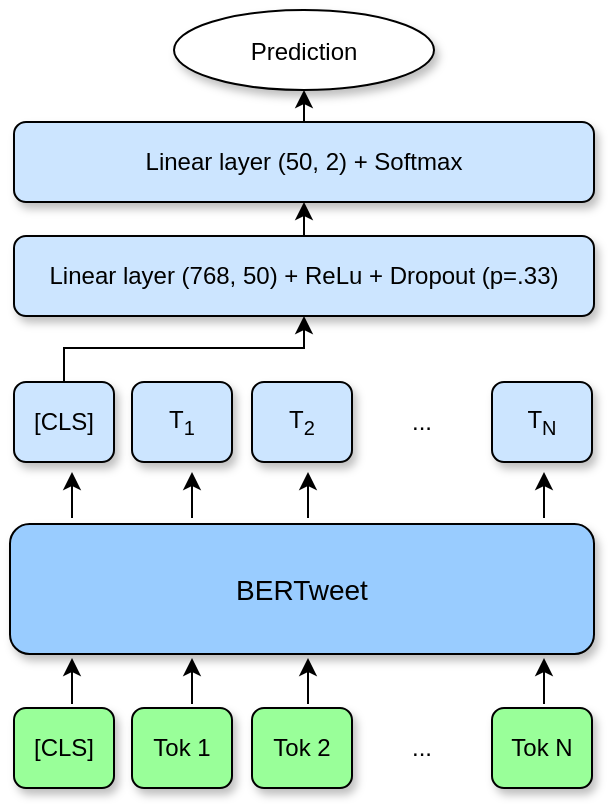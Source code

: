 <mxfile version="15.8.6" type="device"><diagram id="FoGJoFUqvwI7du_EIIog" name="Page-1"><mxGraphModel dx="1272" dy="870" grid="0" gridSize="10" guides="1" tooltips="1" connect="1" arrows="1" fold="1" page="0" pageScale="1" pageWidth="850" pageHeight="1100" math="0" shadow="0"><root><mxCell id="0"/><mxCell id="1" parent="0"/><mxCell id="Neubkx_Dgfgu9mwPYC-C-4" value="[CLS]" style="text;html=1;strokeColor=default;fillColor=#99FF99;align=center;verticalAlign=middle;whiteSpace=wrap;rounded=1;labelBackgroundColor=none;shadow=1;" vertex="1" parent="1"><mxGeometry x="230" y="630" width="50" height="40" as="geometry"/></mxCell><mxCell id="Neubkx_Dgfgu9mwPYC-C-6" value="Tok 1" style="text;html=1;strokeColor=default;fillColor=#99FF99;align=center;verticalAlign=middle;whiteSpace=wrap;rounded=1;labelBackgroundColor=none;shadow=1;" vertex="1" parent="1"><mxGeometry x="289" y="630" width="50" height="40" as="geometry"/></mxCell><mxCell id="Neubkx_Dgfgu9mwPYC-C-7" value="Tok 2" style="text;html=1;strokeColor=default;fillColor=#99FF99;align=center;verticalAlign=middle;whiteSpace=wrap;rounded=1;labelBackgroundColor=none;shadow=1;" vertex="1" parent="1"><mxGeometry x="349" y="630" width="50" height="40" as="geometry"/></mxCell><mxCell id="Neubkx_Dgfgu9mwPYC-C-8" value="Tok N" style="text;html=1;strokeColor=default;fillColor=#99FF99;align=center;verticalAlign=middle;whiteSpace=wrap;rounded=1;labelBackgroundColor=none;shadow=1;" vertex="1" parent="1"><mxGeometry x="469" y="630" width="50" height="40" as="geometry"/></mxCell><mxCell id="Neubkx_Dgfgu9mwPYC-C-10" value="..." style="text;html=1;strokeColor=none;fillColor=none;align=center;verticalAlign=middle;whiteSpace=wrap;rounded=0;labelBackgroundColor=none;shadow=1;" vertex="1" parent="1"><mxGeometry x="409" y="630" width="50" height="40" as="geometry"/></mxCell><mxCell id="Neubkx_Dgfgu9mwPYC-C-11" value="&lt;font style=&quot;font-size: 14px&quot;&gt;BERTweet&lt;/font&gt;" style="text;html=1;strokeColor=default;fillColor=#99CCFF;align=center;verticalAlign=middle;whiteSpace=wrap;rounded=1;labelBackgroundColor=none;shadow=1;" vertex="1" parent="1"><mxGeometry x="228" y="538" width="292" height="65" as="geometry"/></mxCell><mxCell id="Neubkx_Dgfgu9mwPYC-C-12" value="[CLS]" style="text;html=1;strokeColor=default;fillColor=#CCE5FF;align=center;verticalAlign=middle;whiteSpace=wrap;rounded=1;labelBackgroundColor=none;shadow=1;" vertex="1" parent="1"><mxGeometry x="230" y="467" width="50" height="40" as="geometry"/></mxCell><mxCell id="Neubkx_Dgfgu9mwPYC-C-13" value="T&lt;sub&gt;1&lt;/sub&gt;" style="text;html=1;strokeColor=default;fillColor=#CCE5FF;align=center;verticalAlign=middle;whiteSpace=wrap;rounded=1;labelBackgroundColor=none;shadow=1;" vertex="1" parent="1"><mxGeometry x="289" y="467" width="50" height="40" as="geometry"/></mxCell><mxCell id="Neubkx_Dgfgu9mwPYC-C-14" value="T&lt;sub&gt;2&lt;/sub&gt;" style="text;html=1;strokeColor=default;fillColor=#CCE5FF;align=center;verticalAlign=middle;whiteSpace=wrap;rounded=1;labelBackgroundColor=none;shadow=1;" vertex="1" parent="1"><mxGeometry x="349" y="467" width="50" height="40" as="geometry"/></mxCell><mxCell id="Neubkx_Dgfgu9mwPYC-C-15" value="T&lt;sub&gt;N&lt;/sub&gt;" style="text;html=1;strokeColor=default;fillColor=#CCE5FF;align=center;verticalAlign=middle;whiteSpace=wrap;rounded=1;labelBackgroundColor=none;shadow=1;" vertex="1" parent="1"><mxGeometry x="469" y="467" width="50" height="40" as="geometry"/></mxCell><mxCell id="Neubkx_Dgfgu9mwPYC-C-17" value="..." style="text;html=1;strokeColor=none;fillColor=none;align=center;verticalAlign=middle;whiteSpace=wrap;rounded=1;labelBackgroundColor=none;shadow=1;" vertex="1" parent="1"><mxGeometry x="409" y="467" width="50" height="40" as="geometry"/></mxCell><mxCell id="Neubkx_Dgfgu9mwPYC-C-19" value="" style="endArrow=classic;html=1;rounded=0;fontSize=14;strokeWidth=1;shadow=0;" edge="1" parent="1"><mxGeometry width="50" height="50" relative="1" as="geometry"><mxPoint x="259" y="628" as="sourcePoint"/><mxPoint x="259" y="605" as="targetPoint"/></mxGeometry></mxCell><mxCell id="Neubkx_Dgfgu9mwPYC-C-23" value="" style="endArrow=classic;html=1;rounded=0;fontSize=14;strokeWidth=1;shadow=0;" edge="1" parent="1"><mxGeometry width="50" height="50" relative="1" as="geometry"><mxPoint x="319" y="628" as="sourcePoint"/><mxPoint x="319" y="605" as="targetPoint"/></mxGeometry></mxCell><mxCell id="Neubkx_Dgfgu9mwPYC-C-24" value="" style="endArrow=classic;html=1;rounded=0;fontSize=14;strokeWidth=1;shadow=0;" edge="1" parent="1"><mxGeometry width="50" height="50" relative="1" as="geometry"><mxPoint x="377" y="628" as="sourcePoint"/><mxPoint x="377" y="605" as="targetPoint"/></mxGeometry></mxCell><mxCell id="Neubkx_Dgfgu9mwPYC-C-25" value="" style="endArrow=classic;html=1;rounded=0;fontSize=14;strokeWidth=1;shadow=0;" edge="1" parent="1"><mxGeometry width="50" height="50" relative="1" as="geometry"><mxPoint x="495" y="628" as="sourcePoint"/><mxPoint x="495" y="605" as="targetPoint"/></mxGeometry></mxCell><mxCell id="Neubkx_Dgfgu9mwPYC-C-26" value="" style="endArrow=classic;html=1;rounded=0;fontSize=14;strokeWidth=1;" edge="1" parent="1"><mxGeometry width="50" height="50" relative="1" as="geometry"><mxPoint x="259" y="535" as="sourcePoint"/><mxPoint x="259" y="512" as="targetPoint"/></mxGeometry></mxCell><mxCell id="Neubkx_Dgfgu9mwPYC-C-27" value="" style="endArrow=classic;html=1;rounded=0;fontSize=14;strokeWidth=1;" edge="1" parent="1"><mxGeometry width="50" height="50" relative="1" as="geometry"><mxPoint x="319" y="535" as="sourcePoint"/><mxPoint x="319" y="512" as="targetPoint"/></mxGeometry></mxCell><mxCell id="Neubkx_Dgfgu9mwPYC-C-28" value="" style="endArrow=classic;html=1;rounded=0;fontSize=14;strokeWidth=1;" edge="1" parent="1"><mxGeometry width="50" height="50" relative="1" as="geometry"><mxPoint x="377" y="535" as="sourcePoint"/><mxPoint x="377" y="512" as="targetPoint"/></mxGeometry></mxCell><mxCell id="Neubkx_Dgfgu9mwPYC-C-29" value="" style="endArrow=classic;html=1;rounded=0;fontSize=14;strokeWidth=1;" edge="1" parent="1"><mxGeometry width="50" height="50" relative="1" as="geometry"><mxPoint x="495" y="535" as="sourcePoint"/><mxPoint x="495" y="512" as="targetPoint"/></mxGeometry></mxCell><mxCell id="Neubkx_Dgfgu9mwPYC-C-30" value="Linear layer (768, 50) + ReLu + Dropout (p=.33)" style="text;html=1;strokeColor=default;fillColor=#CCE5FF;align=center;verticalAlign=middle;whiteSpace=wrap;rounded=1;labelBackgroundColor=none;glass=0;sketch=0;shadow=1;" vertex="1" parent="1"><mxGeometry x="230" y="394" width="290" height="40" as="geometry"/></mxCell><mxCell id="Neubkx_Dgfgu9mwPYC-C-31" value="Linear layer (50, 2) + Softmax" style="text;html=1;strokeColor=default;fillColor=#CCE5FF;align=center;verticalAlign=middle;whiteSpace=wrap;rounded=1;labelBackgroundColor=none;glass=0;sketch=0;shadow=1;" vertex="1" parent="1"><mxGeometry x="230" y="337" width="290" height="40" as="geometry"/></mxCell><mxCell id="Neubkx_Dgfgu9mwPYC-C-36" value="&lt;font style=&quot;font-size: 12px&quot;&gt;Prediction&lt;/font&gt;" style="ellipse;whiteSpace=wrap;html=1;rounded=1;shadow=1;labelBackgroundColor=none;fontSize=14;strokeColor=default;fillColor=default;" vertex="1" parent="1"><mxGeometry x="310" y="281" width="130" height="40" as="geometry"/></mxCell><mxCell id="Neubkx_Dgfgu9mwPYC-C-37" value="" style="endArrow=classic;html=1;rounded=0;fontSize=14;strokeWidth=1;entryX=0.5;entryY=1;entryDx=0;entryDy=0;exitX=0.5;exitY=0;exitDx=0;exitDy=0;" edge="1" parent="1" source="Neubkx_Dgfgu9mwPYC-C-12" target="Neubkx_Dgfgu9mwPYC-C-30"><mxGeometry width="50" height="50" relative="1" as="geometry"><mxPoint x="259" y="464" as="sourcePoint"/><mxPoint x="259" y="441" as="targetPoint"/><Array as="points"><mxPoint x="255" y="450"/><mxPoint x="375" y="450"/></Array></mxGeometry></mxCell><mxCell id="Neubkx_Dgfgu9mwPYC-C-41" value="" style="endArrow=classic;html=1;rounded=0;fontSize=14;strokeWidth=1;exitX=0.5;exitY=0;exitDx=0;exitDy=0;" edge="1" parent="1" source="Neubkx_Dgfgu9mwPYC-C-30" target="Neubkx_Dgfgu9mwPYC-C-31"><mxGeometry width="50" height="50" relative="1" as="geometry"><mxPoint x="376" y="400" as="sourcePoint"/><mxPoint x="376" y="370" as="targetPoint"/></mxGeometry></mxCell><mxCell id="Neubkx_Dgfgu9mwPYC-C-42" value="" style="endArrow=classic;html=1;rounded=0;fontSize=14;strokeWidth=1;exitX=0.5;exitY=0;exitDx=0;exitDy=0;entryX=0.5;entryY=1;entryDx=0;entryDy=0;" edge="1" parent="1" source="Neubkx_Dgfgu9mwPYC-C-31" target="Neubkx_Dgfgu9mwPYC-C-36"><mxGeometry width="50" height="50" relative="1" as="geometry"><mxPoint x="376" y="336.0" as="sourcePoint"/><mxPoint x="376" y="313" as="targetPoint"/></mxGeometry></mxCell></root></mxGraphModel></diagram></mxfile>